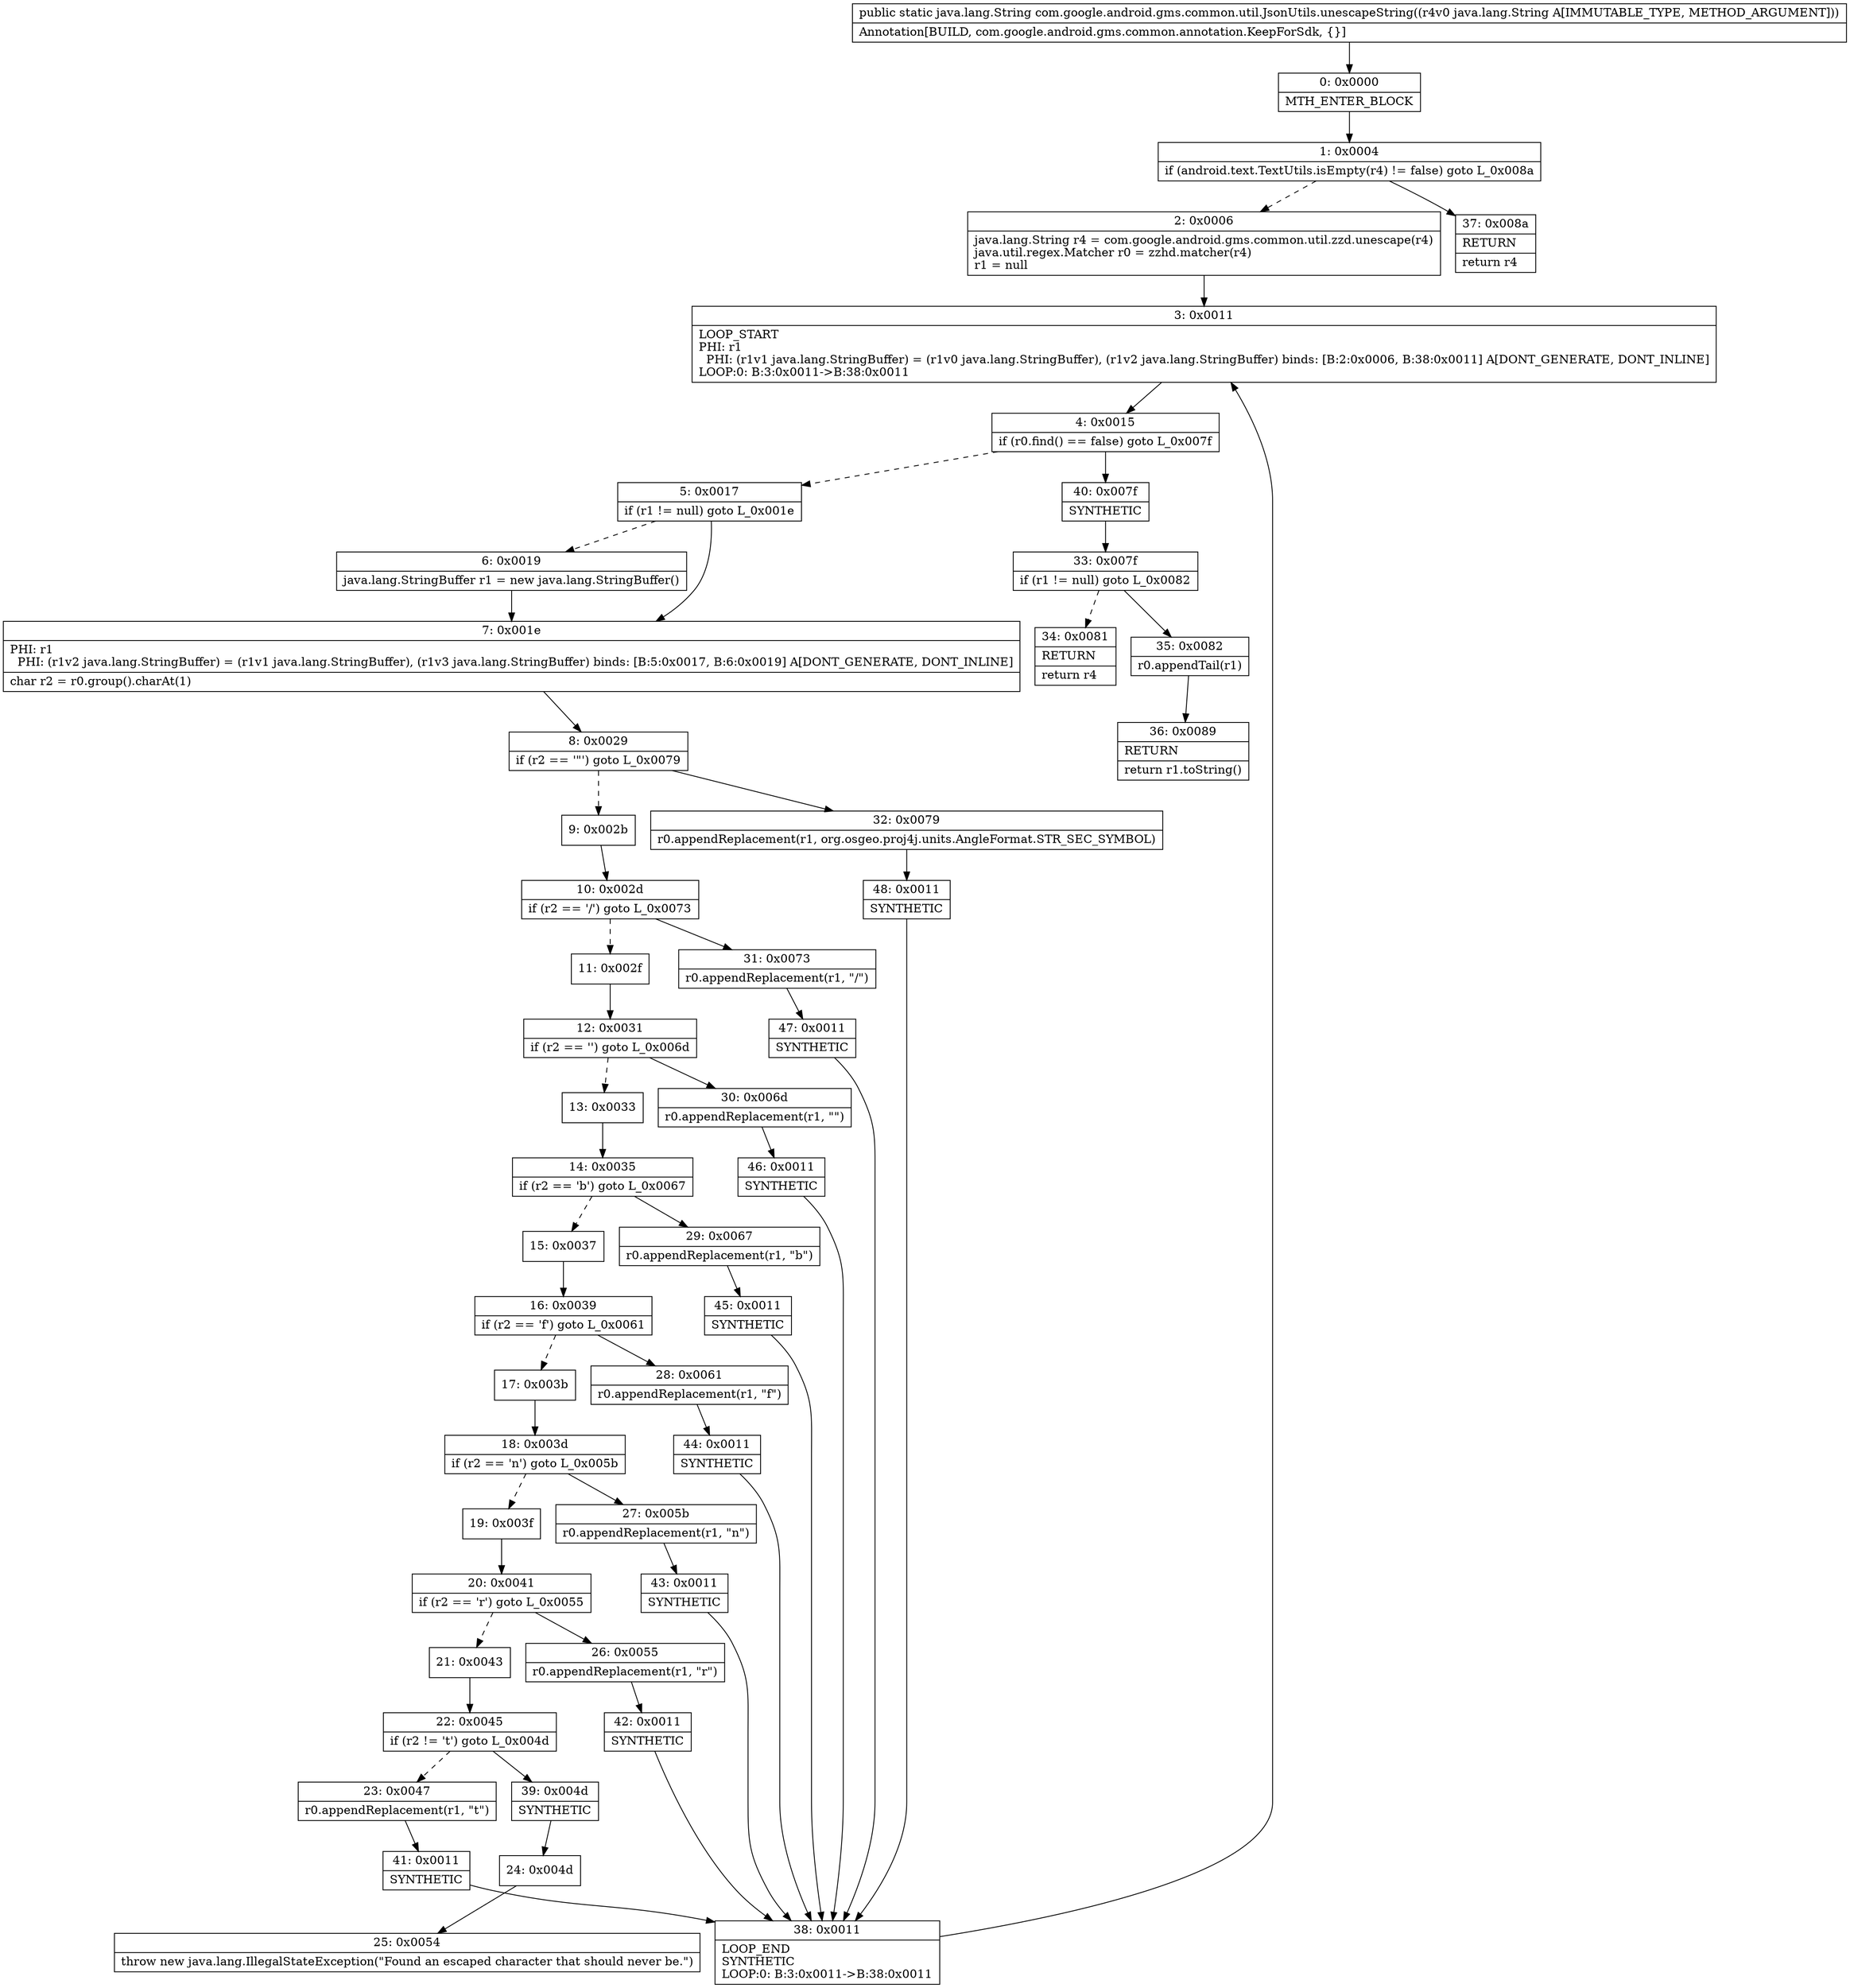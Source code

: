 digraph "CFG forcom.google.android.gms.common.util.JsonUtils.unescapeString(Ljava\/lang\/String;)Ljava\/lang\/String;" {
Node_0 [shape=record,label="{0\:\ 0x0000|MTH_ENTER_BLOCK\l}"];
Node_1 [shape=record,label="{1\:\ 0x0004|if (android.text.TextUtils.isEmpty(r4) != false) goto L_0x008a\l}"];
Node_2 [shape=record,label="{2\:\ 0x0006|java.lang.String r4 = com.google.android.gms.common.util.zzd.unescape(r4)\ljava.util.regex.Matcher r0 = zzhd.matcher(r4)\lr1 = null\l}"];
Node_3 [shape=record,label="{3\:\ 0x0011|LOOP_START\lPHI: r1 \l  PHI: (r1v1 java.lang.StringBuffer) = (r1v0 java.lang.StringBuffer), (r1v2 java.lang.StringBuffer) binds: [B:2:0x0006, B:38:0x0011] A[DONT_GENERATE, DONT_INLINE]\lLOOP:0: B:3:0x0011\-\>B:38:0x0011\l}"];
Node_4 [shape=record,label="{4\:\ 0x0015|if (r0.find() == false) goto L_0x007f\l}"];
Node_5 [shape=record,label="{5\:\ 0x0017|if (r1 != null) goto L_0x001e\l}"];
Node_6 [shape=record,label="{6\:\ 0x0019|java.lang.StringBuffer r1 = new java.lang.StringBuffer()\l}"];
Node_7 [shape=record,label="{7\:\ 0x001e|PHI: r1 \l  PHI: (r1v2 java.lang.StringBuffer) = (r1v1 java.lang.StringBuffer), (r1v3 java.lang.StringBuffer) binds: [B:5:0x0017, B:6:0x0019] A[DONT_GENERATE, DONT_INLINE]\l|char r2 = r0.group().charAt(1)\l}"];
Node_8 [shape=record,label="{8\:\ 0x0029|if (r2 == '\"') goto L_0x0079\l}"];
Node_9 [shape=record,label="{9\:\ 0x002b}"];
Node_10 [shape=record,label="{10\:\ 0x002d|if (r2 == '\/') goto L_0x0073\l}"];
Node_11 [shape=record,label="{11\:\ 0x002f}"];
Node_12 [shape=record,label="{12\:\ 0x0031|if (r2 == '') goto L_0x006d\l}"];
Node_13 [shape=record,label="{13\:\ 0x0033}"];
Node_14 [shape=record,label="{14\:\ 0x0035|if (r2 == 'b') goto L_0x0067\l}"];
Node_15 [shape=record,label="{15\:\ 0x0037}"];
Node_16 [shape=record,label="{16\:\ 0x0039|if (r2 == 'f') goto L_0x0061\l}"];
Node_17 [shape=record,label="{17\:\ 0x003b}"];
Node_18 [shape=record,label="{18\:\ 0x003d|if (r2 == 'n') goto L_0x005b\l}"];
Node_19 [shape=record,label="{19\:\ 0x003f}"];
Node_20 [shape=record,label="{20\:\ 0x0041|if (r2 == 'r') goto L_0x0055\l}"];
Node_21 [shape=record,label="{21\:\ 0x0043}"];
Node_22 [shape=record,label="{22\:\ 0x0045|if (r2 != 't') goto L_0x004d\l}"];
Node_23 [shape=record,label="{23\:\ 0x0047|r0.appendReplacement(r1, \"t\")\l}"];
Node_24 [shape=record,label="{24\:\ 0x004d}"];
Node_25 [shape=record,label="{25\:\ 0x0054|throw new java.lang.IllegalStateException(\"Found an escaped character that should never be.\")\l}"];
Node_26 [shape=record,label="{26\:\ 0x0055|r0.appendReplacement(r1, \"r\")\l}"];
Node_27 [shape=record,label="{27\:\ 0x005b|r0.appendReplacement(r1, \"n\")\l}"];
Node_28 [shape=record,label="{28\:\ 0x0061|r0.appendReplacement(r1, \"f\")\l}"];
Node_29 [shape=record,label="{29\:\ 0x0067|r0.appendReplacement(r1, \"b\")\l}"];
Node_30 [shape=record,label="{30\:\ 0x006d|r0.appendReplacement(r1, \"\")\l}"];
Node_31 [shape=record,label="{31\:\ 0x0073|r0.appendReplacement(r1, \"\/\")\l}"];
Node_32 [shape=record,label="{32\:\ 0x0079|r0.appendReplacement(r1, org.osgeo.proj4j.units.AngleFormat.STR_SEC_SYMBOL)\l}"];
Node_33 [shape=record,label="{33\:\ 0x007f|if (r1 != null) goto L_0x0082\l}"];
Node_34 [shape=record,label="{34\:\ 0x0081|RETURN\l|return r4\l}"];
Node_35 [shape=record,label="{35\:\ 0x0082|r0.appendTail(r1)\l}"];
Node_36 [shape=record,label="{36\:\ 0x0089|RETURN\l|return r1.toString()\l}"];
Node_37 [shape=record,label="{37\:\ 0x008a|RETURN\l|return r4\l}"];
Node_38 [shape=record,label="{38\:\ 0x0011|LOOP_END\lSYNTHETIC\lLOOP:0: B:3:0x0011\-\>B:38:0x0011\l}"];
Node_39 [shape=record,label="{39\:\ 0x004d|SYNTHETIC\l}"];
Node_40 [shape=record,label="{40\:\ 0x007f|SYNTHETIC\l}"];
Node_41 [shape=record,label="{41\:\ 0x0011|SYNTHETIC\l}"];
Node_42 [shape=record,label="{42\:\ 0x0011|SYNTHETIC\l}"];
Node_43 [shape=record,label="{43\:\ 0x0011|SYNTHETIC\l}"];
Node_44 [shape=record,label="{44\:\ 0x0011|SYNTHETIC\l}"];
Node_45 [shape=record,label="{45\:\ 0x0011|SYNTHETIC\l}"];
Node_46 [shape=record,label="{46\:\ 0x0011|SYNTHETIC\l}"];
Node_47 [shape=record,label="{47\:\ 0x0011|SYNTHETIC\l}"];
Node_48 [shape=record,label="{48\:\ 0x0011|SYNTHETIC\l}"];
MethodNode[shape=record,label="{public static java.lang.String com.google.android.gms.common.util.JsonUtils.unescapeString((r4v0 java.lang.String A[IMMUTABLE_TYPE, METHOD_ARGUMENT]))  | Annotation[BUILD, com.google.android.gms.common.annotation.KeepForSdk, \{\}]\l}"];
MethodNode -> Node_0;
Node_0 -> Node_1;
Node_1 -> Node_2[style=dashed];
Node_1 -> Node_37;
Node_2 -> Node_3;
Node_3 -> Node_4;
Node_4 -> Node_5[style=dashed];
Node_4 -> Node_40;
Node_5 -> Node_6[style=dashed];
Node_5 -> Node_7;
Node_6 -> Node_7;
Node_7 -> Node_8;
Node_8 -> Node_9[style=dashed];
Node_8 -> Node_32;
Node_9 -> Node_10;
Node_10 -> Node_11[style=dashed];
Node_10 -> Node_31;
Node_11 -> Node_12;
Node_12 -> Node_13[style=dashed];
Node_12 -> Node_30;
Node_13 -> Node_14;
Node_14 -> Node_15[style=dashed];
Node_14 -> Node_29;
Node_15 -> Node_16;
Node_16 -> Node_17[style=dashed];
Node_16 -> Node_28;
Node_17 -> Node_18;
Node_18 -> Node_19[style=dashed];
Node_18 -> Node_27;
Node_19 -> Node_20;
Node_20 -> Node_21[style=dashed];
Node_20 -> Node_26;
Node_21 -> Node_22;
Node_22 -> Node_23[style=dashed];
Node_22 -> Node_39;
Node_23 -> Node_41;
Node_24 -> Node_25;
Node_26 -> Node_42;
Node_27 -> Node_43;
Node_28 -> Node_44;
Node_29 -> Node_45;
Node_30 -> Node_46;
Node_31 -> Node_47;
Node_32 -> Node_48;
Node_33 -> Node_34[style=dashed];
Node_33 -> Node_35;
Node_35 -> Node_36;
Node_38 -> Node_3;
Node_39 -> Node_24;
Node_40 -> Node_33;
Node_41 -> Node_38;
Node_42 -> Node_38;
Node_43 -> Node_38;
Node_44 -> Node_38;
Node_45 -> Node_38;
Node_46 -> Node_38;
Node_47 -> Node_38;
Node_48 -> Node_38;
}


